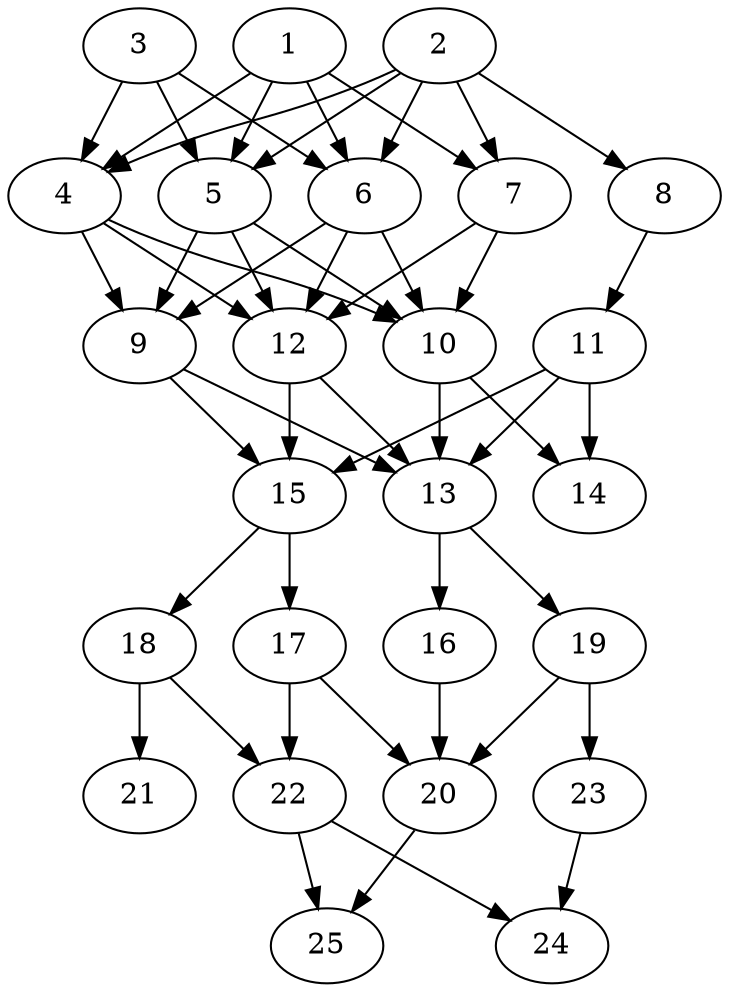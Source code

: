 // DAG automatically generated by daggen at Thu Oct  3 14:00:39 2019
// ./daggen --dot -n 25 --ccr 0.5 --fat 0.5 --regular 0.7 --density 0.9 --mindata 5242880 --maxdata 52428800 
digraph G {
  1 [size="78751744", alpha="0.01", expect_size="39375872"] 
  1 -> 4 [size ="39375872"]
  1 -> 5 [size ="39375872"]
  1 -> 6 [size ="39375872"]
  1 -> 7 [size ="39375872"]
  2 [size="20897792", alpha="0.05", expect_size="10448896"] 
  2 -> 4 [size ="10448896"]
  2 -> 5 [size ="10448896"]
  2 -> 6 [size ="10448896"]
  2 -> 7 [size ="10448896"]
  2 -> 8 [size ="10448896"]
  3 [size="93708288", alpha="0.03", expect_size="46854144"] 
  3 -> 4 [size ="46854144"]
  3 -> 5 [size ="46854144"]
  3 -> 6 [size ="46854144"]
  4 [size="100417536", alpha="0.00", expect_size="50208768"] 
  4 -> 9 [size ="50208768"]
  4 -> 10 [size ="50208768"]
  4 -> 12 [size ="50208768"]
  5 [size="27330560", alpha="0.06", expect_size="13665280"] 
  5 -> 9 [size ="13665280"]
  5 -> 10 [size ="13665280"]
  5 -> 12 [size ="13665280"]
  6 [size="16723968", alpha="0.01", expect_size="8361984"] 
  6 -> 9 [size ="8361984"]
  6 -> 10 [size ="8361984"]
  6 -> 12 [size ="8361984"]
  7 [size="57149440", alpha="0.12", expect_size="28574720"] 
  7 -> 10 [size ="28574720"]
  7 -> 12 [size ="28574720"]
  8 [size="11132928", alpha="0.05", expect_size="5566464"] 
  8 -> 11 [size ="5566464"]
  9 [size="43804672", alpha="0.01", expect_size="21902336"] 
  9 -> 13 [size ="21902336"]
  9 -> 15 [size ="21902336"]
  10 [size="76650496", alpha="0.18", expect_size="38325248"] 
  10 -> 13 [size ="38325248"]
  10 -> 14 [size ="38325248"]
  11 [size="37597184", alpha="0.06", expect_size="18798592"] 
  11 -> 13 [size ="18798592"]
  11 -> 14 [size ="18798592"]
  11 -> 15 [size ="18798592"]
  12 [size="43788288", alpha="0.14", expect_size="21894144"] 
  12 -> 13 [size ="21894144"]
  12 -> 15 [size ="21894144"]
  13 [size="69169152", alpha="0.06", expect_size="34584576"] 
  13 -> 16 [size ="34584576"]
  13 -> 19 [size ="34584576"]
  14 [size="81997824", alpha="0.14", expect_size="40998912"] 
  15 [size="83691520", alpha="0.19", expect_size="41845760"] 
  15 -> 17 [size ="41845760"]
  15 -> 18 [size ="41845760"]
  16 [size="18962432", alpha="0.09", expect_size="9481216"] 
  16 -> 20 [size ="9481216"]
  17 [size="25643008", alpha="0.20", expect_size="12821504"] 
  17 -> 20 [size ="12821504"]
  17 -> 22 [size ="12821504"]
  18 [size="84543488", alpha="0.13", expect_size="42271744"] 
  18 -> 21 [size ="42271744"]
  18 -> 22 [size ="42271744"]
  19 [size="13645824", alpha="0.04", expect_size="6822912"] 
  19 -> 20 [size ="6822912"]
  19 -> 23 [size ="6822912"]
  20 [size="17977344", alpha="0.14", expect_size="8988672"] 
  20 -> 25 [size ="8988672"]
  21 [size="102840320", alpha="0.19", expect_size="51420160"] 
  22 [size="36431872", alpha="0.05", expect_size="18215936"] 
  22 -> 24 [size ="18215936"]
  22 -> 25 [size ="18215936"]
  23 [size="102901760", alpha="0.10", expect_size="51450880"] 
  23 -> 24 [size ="51450880"]
  24 [size="38520832", alpha="0.13", expect_size="19260416"] 
  25 [size="11077632", alpha="0.20", expect_size="5538816"] 
}
